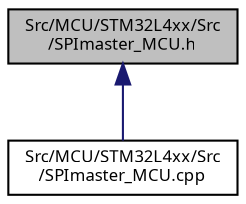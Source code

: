 digraph "Src/MCU/STM32L4xx/Src/SPImaster_MCU.h"
{
  edge [fontname="Sans",fontsize="8",labelfontname="Sans",labelfontsize="8"];
  node [fontname="Sans",fontsize="8",shape=record];
  Node1 [label="Src/MCU/STM32L4xx/Src\l/SPImaster_MCU.h",height=0.2,width=0.4,color="black", fillcolor="grey75", style="filled", fontcolor="black"];
  Node1 -> Node2 [dir="back",color="midnightblue",fontsize="8",style="solid",fontname="Sans"];
  Node2 [label="Src/MCU/STM32L4xx/Src\l/SPImaster_MCU.cpp",height=0.2,width=0.4,color="black", fillcolor="white", style="filled",URL="$_s_p_imaster___m_c_u_8cpp.html"];
}
